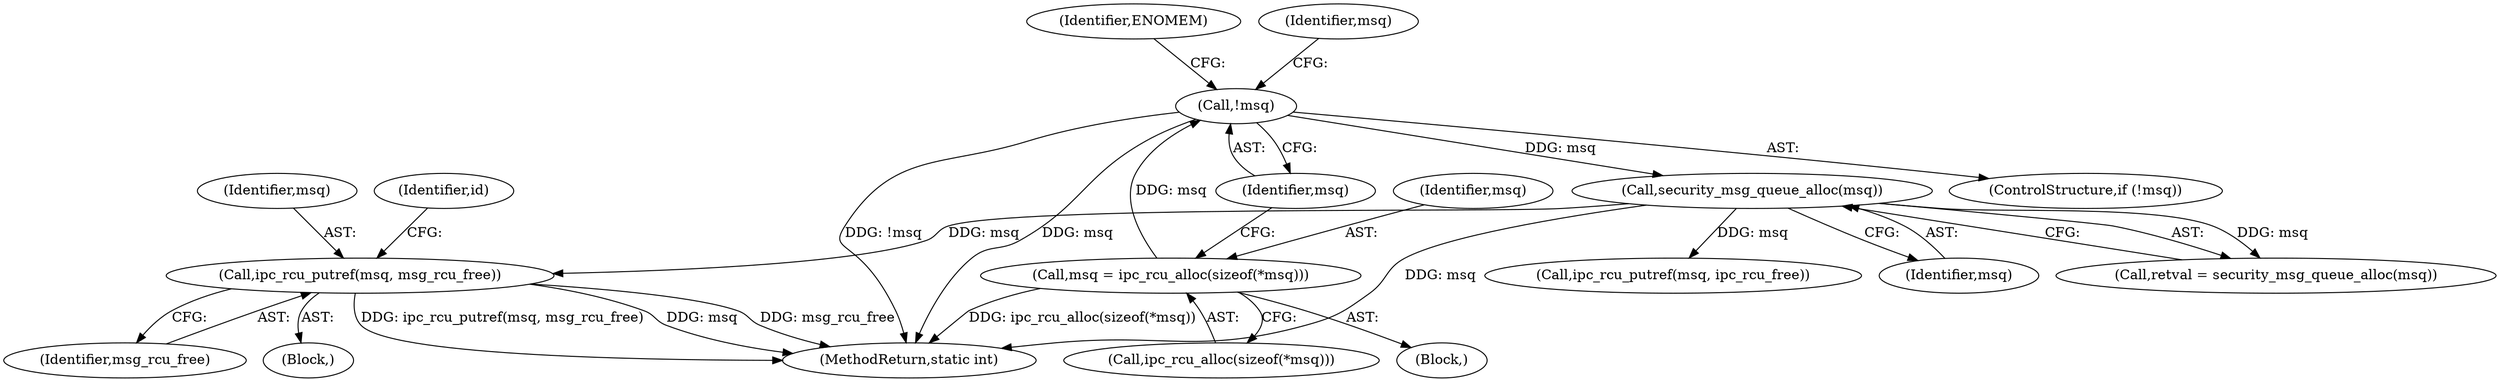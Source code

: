 digraph "0_linux_b9a532277938798b53178d5a66af6e2915cb27cf@pointer" {
"1000239" [label="(Call,ipc_rcu_putref(msq, msg_rcu_free))"];
"1000157" [label="(Call,security_msg_queue_alloc(msq))"];
"1000127" [label="(Call,!msq)"];
"1000120" [label="(Call,msq = ipc_rcu_alloc(sizeof(*msq)))"];
"1000120" [label="(Call,msq = ipc_rcu_alloc(sizeof(*msq)))"];
"1000131" [label="(Identifier,ENOMEM)"];
"1000241" [label="(Identifier,msg_rcu_free)"];
"1000127" [label="(Call,!msq)"];
"1000155" [label="(Call,retval = security_msg_queue_alloc(msq))"];
"1000128" [label="(Identifier,msq)"];
"1000122" [label="(Call,ipc_rcu_alloc(sizeof(*msq)))"];
"1000162" [label="(Call,ipc_rcu_putref(msq, ipc_rcu_free))"];
"1000240" [label="(Identifier,msq)"];
"1000256" [label="(MethodReturn,static int)"];
"1000238" [label="(Block,)"];
"1000126" [label="(ControlStructure,if (!msq))"];
"1000239" [label="(Call,ipc_rcu_putref(msq, msg_rcu_free))"];
"1000104" [label="(Block,)"];
"1000135" [label="(Identifier,msq)"];
"1000158" [label="(Identifier,msq)"];
"1000243" [label="(Identifier,id)"];
"1000121" [label="(Identifier,msq)"];
"1000157" [label="(Call,security_msg_queue_alloc(msq))"];
"1000239" -> "1000238"  [label="AST: "];
"1000239" -> "1000241"  [label="CFG: "];
"1000240" -> "1000239"  [label="AST: "];
"1000241" -> "1000239"  [label="AST: "];
"1000243" -> "1000239"  [label="CFG: "];
"1000239" -> "1000256"  [label="DDG: ipc_rcu_putref(msq, msg_rcu_free)"];
"1000239" -> "1000256"  [label="DDG: msq"];
"1000239" -> "1000256"  [label="DDG: msg_rcu_free"];
"1000157" -> "1000239"  [label="DDG: msq"];
"1000157" -> "1000155"  [label="AST: "];
"1000157" -> "1000158"  [label="CFG: "];
"1000158" -> "1000157"  [label="AST: "];
"1000155" -> "1000157"  [label="CFG: "];
"1000157" -> "1000256"  [label="DDG: msq"];
"1000157" -> "1000155"  [label="DDG: msq"];
"1000127" -> "1000157"  [label="DDG: msq"];
"1000157" -> "1000162"  [label="DDG: msq"];
"1000127" -> "1000126"  [label="AST: "];
"1000127" -> "1000128"  [label="CFG: "];
"1000128" -> "1000127"  [label="AST: "];
"1000131" -> "1000127"  [label="CFG: "];
"1000135" -> "1000127"  [label="CFG: "];
"1000127" -> "1000256"  [label="DDG: !msq"];
"1000127" -> "1000256"  [label="DDG: msq"];
"1000120" -> "1000127"  [label="DDG: msq"];
"1000120" -> "1000104"  [label="AST: "];
"1000120" -> "1000122"  [label="CFG: "];
"1000121" -> "1000120"  [label="AST: "];
"1000122" -> "1000120"  [label="AST: "];
"1000128" -> "1000120"  [label="CFG: "];
"1000120" -> "1000256"  [label="DDG: ipc_rcu_alloc(sizeof(*msq))"];
}
